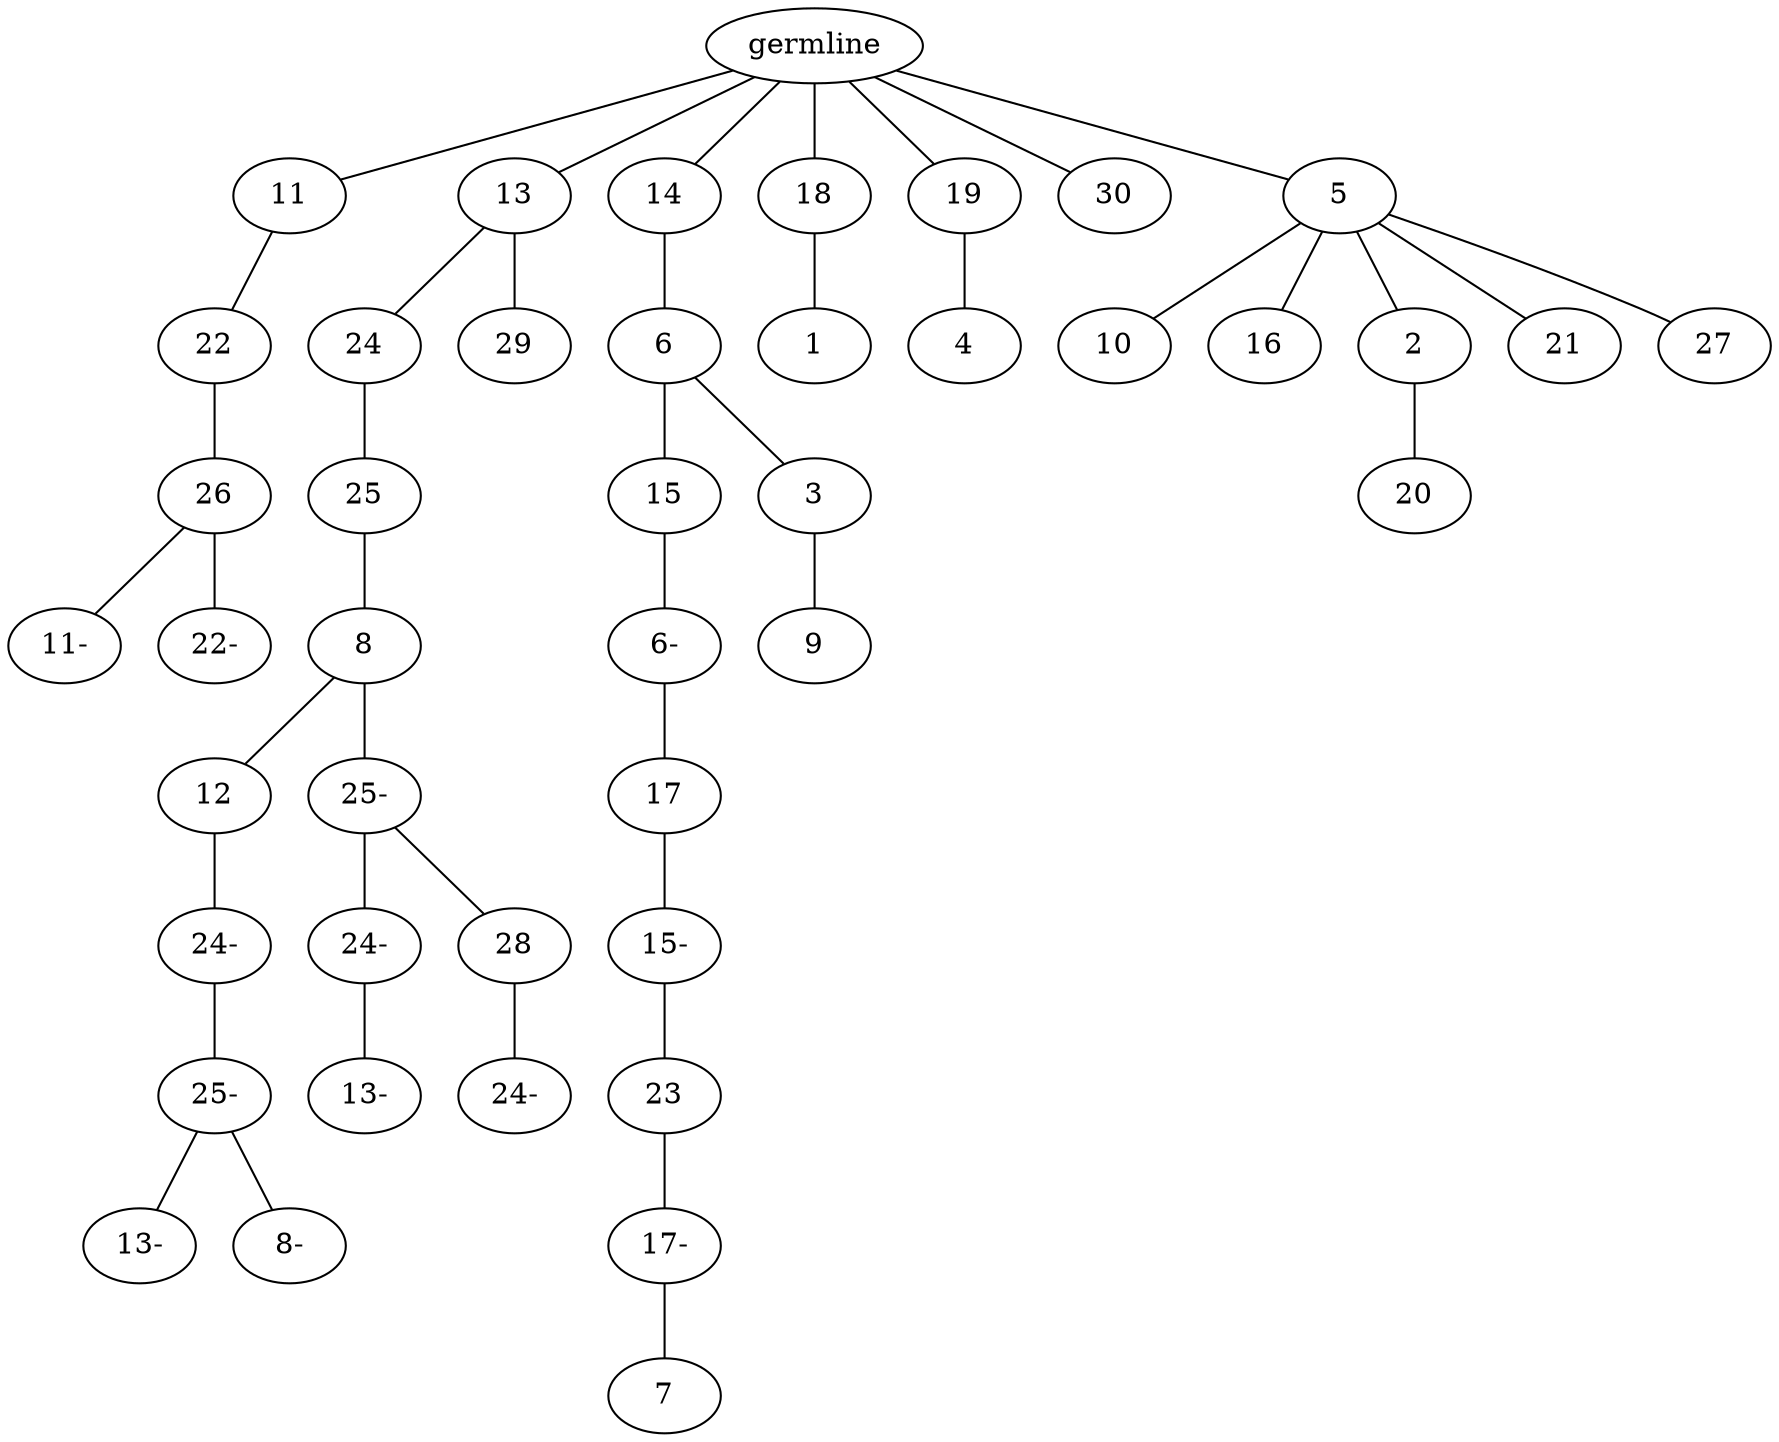 graph tree {
    "140588091913552" [label="germline"];
    "140588091488048" [label="11"];
    "140588091488816" [label="22"];
    "140588091488432" [label="26"];
    "140588091489440" [label="11-"];
    "140588091487184" [label="22-"];
    "140588091487472" [label="13"];
    "140588091489488" [label="24"];
    "140588091487136" [label="25"];
    "140588091486656" [label="8"];
    "140588091487712" [label="12"];
    "140588091489680" [label="24-"];
    "140588091487904" [label="25-"];
    "140588091832784" [label="13-"];
    "140588091833648" [label="8-"];
    "140588091489392" [label="25-"];
    "140588091490208" [label="24-"];
    "140588091831968" [label="13-"];
    "140588091490112" [label="28"];
    "140588092226672" [label="24-"];
    "140588091489056" [label="29"];
    "140588091489248" [label="14"];
    "140588091488960" [label="6"];
    "140588091489920" [label="15"];
    "140588091488864" [label="6-"];
    "140588092160848" [label="17"];
    "140588092161232" [label="15-"];
    "140588092160368" [label="23"];
    "140588092158736" [label="17-"];
    "140588092161856" [label="7"];
    "140588091489008" [label="3"];
    "140588091487664" [label="9"];
    "140588091833984" [label="18"];
    "140588091489536" [label="1"];
    "140588091832448" [label="19"];
    "140588091486416" [label="4"];
    "140588091487232" [label="30"];
    "140588091487040" [label="5"];
    "140588092159840" [label="10"];
    "140588092160992" [label="16"];
    "140588092161568" [label="2"];
    "140588092160128" [label="20"];
    "140588092161376" [label="21"];
    "140588092160176" [label="27"];
    "140588091913552" -- "140588091488048";
    "140588091913552" -- "140588091487472";
    "140588091913552" -- "140588091489248";
    "140588091913552" -- "140588091833984";
    "140588091913552" -- "140588091832448";
    "140588091913552" -- "140588091487232";
    "140588091913552" -- "140588091487040";
    "140588091488048" -- "140588091488816";
    "140588091488816" -- "140588091488432";
    "140588091488432" -- "140588091489440";
    "140588091488432" -- "140588091487184";
    "140588091487472" -- "140588091489488";
    "140588091487472" -- "140588091489056";
    "140588091489488" -- "140588091487136";
    "140588091487136" -- "140588091486656";
    "140588091486656" -- "140588091487712";
    "140588091486656" -- "140588091489392";
    "140588091487712" -- "140588091489680";
    "140588091489680" -- "140588091487904";
    "140588091487904" -- "140588091832784";
    "140588091487904" -- "140588091833648";
    "140588091489392" -- "140588091490208";
    "140588091489392" -- "140588091490112";
    "140588091490208" -- "140588091831968";
    "140588091490112" -- "140588092226672";
    "140588091489248" -- "140588091488960";
    "140588091488960" -- "140588091489920";
    "140588091488960" -- "140588091489008";
    "140588091489920" -- "140588091488864";
    "140588091488864" -- "140588092160848";
    "140588092160848" -- "140588092161232";
    "140588092161232" -- "140588092160368";
    "140588092160368" -- "140588092158736";
    "140588092158736" -- "140588092161856";
    "140588091489008" -- "140588091487664";
    "140588091833984" -- "140588091489536";
    "140588091832448" -- "140588091486416";
    "140588091487040" -- "140588092159840";
    "140588091487040" -- "140588092160992";
    "140588091487040" -- "140588092161568";
    "140588091487040" -- "140588092161376";
    "140588091487040" -- "140588092160176";
    "140588092161568" -- "140588092160128";
}
